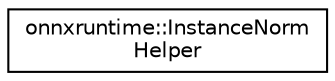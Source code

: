digraph "Graphical Class Hierarchy"
{
  edge [fontname="Helvetica",fontsize="10",labelfontname="Helvetica",labelfontsize="10"];
  node [fontname="Helvetica",fontsize="10",shape=record];
  rankdir="LR";
  Node0 [label="onnxruntime::InstanceNorm\lHelper",height=0.2,width=0.4,color="black", fillcolor="white", style="filled",URL="$classonnxruntime_1_1InstanceNormHelper.html"];
}
